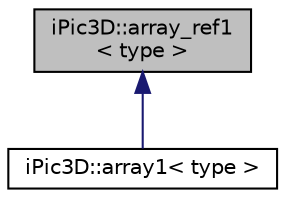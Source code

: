 digraph "iPic3D::array_ref1&lt; type &gt;"
{
 // INTERACTIVE_SVG=YES
 // LATEX_PDF_SIZE
  edge [fontname="Helvetica",fontsize="10",labelfontname="Helvetica",labelfontsize="10"];
  node [fontname="Helvetica",fontsize="10",shape=record];
  Node1 [label="iPic3D::array_ref1\l\< type \>",height=0.2,width=0.4,color="black", fillcolor="grey75", style="filled", fontcolor="black",tooltip=" "];
  Node1 -> Node2 [dir="back",color="midnightblue",fontsize="10",style="solid",fontname="Helvetica"];
  Node2 [label="iPic3D::array1\< type \>",height=0.2,width=0.4,color="black", fillcolor="white", style="filled",URL="$dc/d9a/structi_pic3_d_1_1array1.html",tooltip=" "];
}

